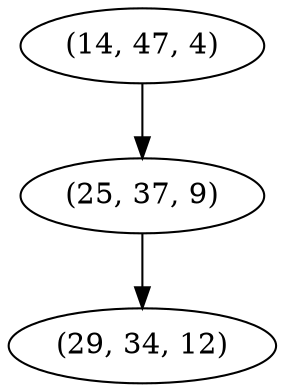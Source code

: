digraph tree {
    "(14, 47, 4)";
    "(25, 37, 9)";
    "(29, 34, 12)";
    "(14, 47, 4)" -> "(25, 37, 9)";
    "(25, 37, 9)" -> "(29, 34, 12)";
}

